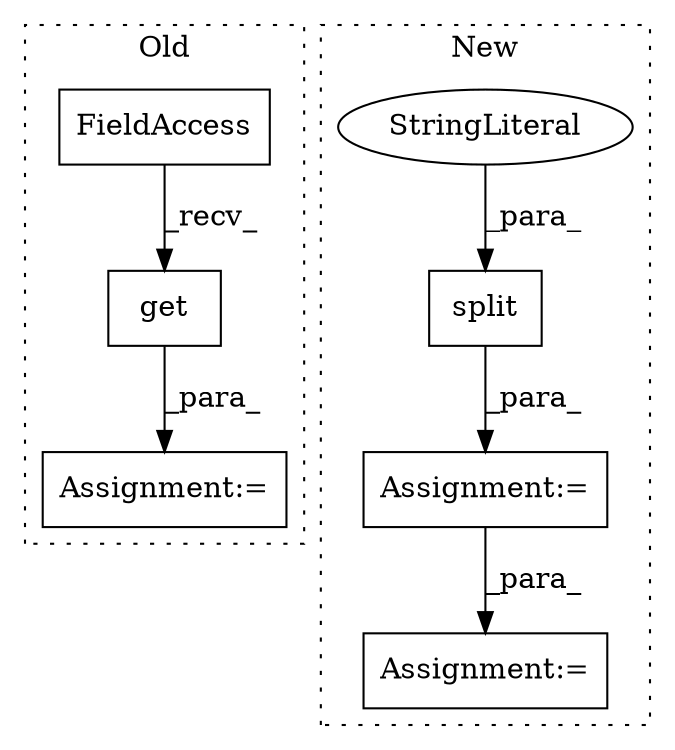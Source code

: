 digraph G {
subgraph cluster0 {
1 [label="get" a="32" s="85083,85109" l="4,1" shape="box"];
6 [label="Assignment:=" a="7" s="85065" l="1" shape="box"];
7 [label="FieldAccess" a="22" s="85066" l="16" shape="box"];
label = "Old";
style="dotted";
}
subgraph cluster1 {
2 [label="split" a="32" s="81432,81442" l="6,1" shape="box"];
3 [label="Assignment:=" a="7" s="81330" l="12" shape="box"];
4 [label="Assignment:=" a="7" s="81401" l="47" shape="box"];
5 [label="StringLiteral" a="45" s="81438" l="4" shape="ellipse"];
label = "New";
style="dotted";
}
1 -> 6 [label="_para_"];
2 -> 4 [label="_para_"];
4 -> 3 [label="_para_"];
5 -> 2 [label="_para_"];
7 -> 1 [label="_recv_"];
}